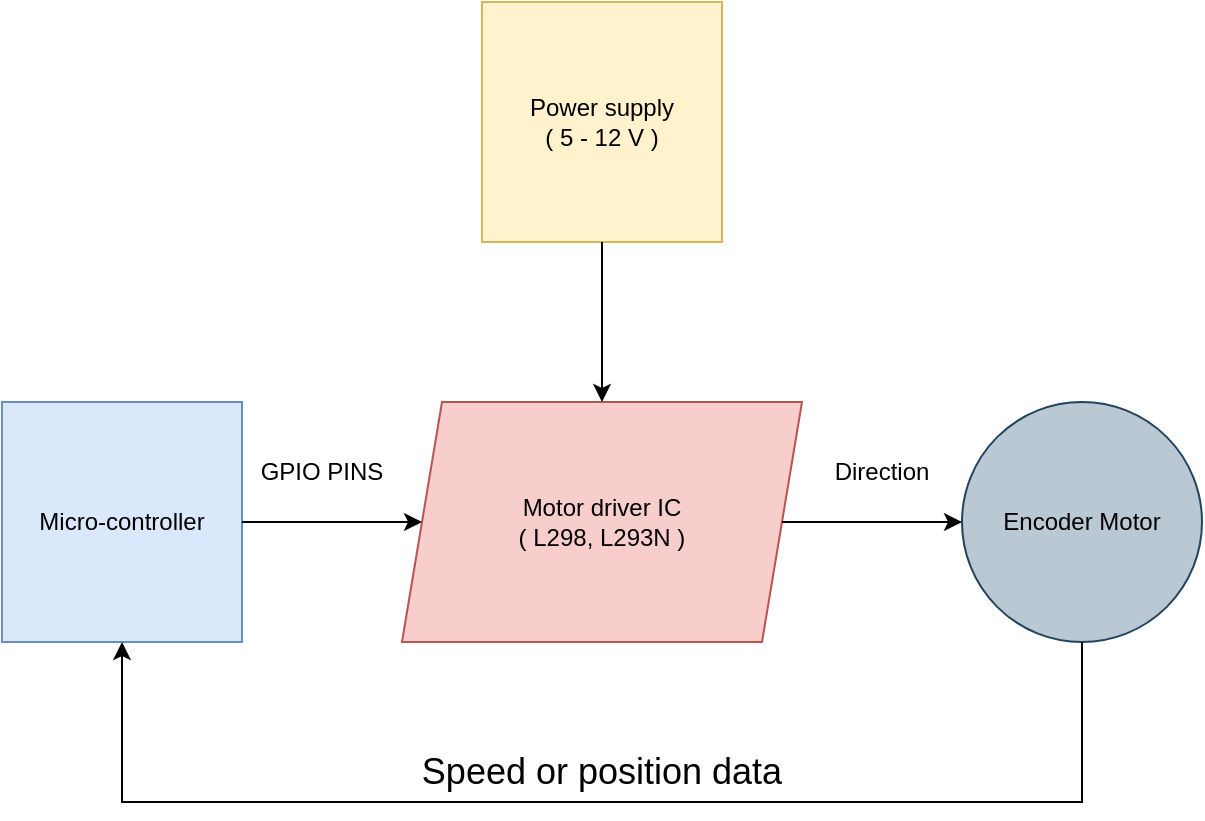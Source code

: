 <mxfile version="25.0.3">
  <diagram name="Page-1" id="fxipYIwqhj7cUi4l4b64">
    <mxGraphModel dx="880" dy="434" grid="1" gridSize="10" guides="1" tooltips="1" connect="1" arrows="1" fold="1" page="1" pageScale="1" pageWidth="850" pageHeight="1100" math="0" shadow="0">
      <root>
        <mxCell id="0" />
        <mxCell id="1" parent="0" />
        <mxCell id="xkNcb9PkMxvf_lxDwv3U-1" value="Micro-controller" style="whiteSpace=wrap;html=1;aspect=fixed;fillColor=#dae8fc;strokeColor=#6c8ebf;" parent="1" vertex="1">
          <mxGeometry x="150" y="280" width="120" height="120" as="geometry" />
        </mxCell>
        <mxCell id="xkNcb9PkMxvf_lxDwv3U-2" value="Motor driver IC&lt;div&gt;( L298, L293N )&lt;/div&gt;" style="shape=parallelogram;perimeter=parallelogramPerimeter;whiteSpace=wrap;html=1;fixedSize=1;fillColor=#f8cecc;strokeColor=#b85450;" parent="1" vertex="1">
          <mxGeometry x="350" y="280" width="200" height="120" as="geometry" />
        </mxCell>
        <mxCell id="xkNcb9PkMxvf_lxDwv3U-3" value="Power supply&lt;div&gt;( 5 - 12 V )&lt;/div&gt;" style="whiteSpace=wrap;html=1;aspect=fixed;fillColor=#fff2cc;strokeColor=#d6b656;" parent="1" vertex="1">
          <mxGeometry x="390" y="80" width="120" height="120" as="geometry" />
        </mxCell>
        <mxCell id="xkNcb9PkMxvf_lxDwv3U-4" value="Encoder Motor" style="ellipse;whiteSpace=wrap;html=1;aspect=fixed;fillColor=#bac8d3;strokeColor=#23445d;" parent="1" vertex="1">
          <mxGeometry x="630" y="280" width="120" height="120" as="geometry" />
        </mxCell>
        <mxCell id="xkNcb9PkMxvf_lxDwv3U-5" value="" style="endArrow=classic;html=1;rounded=0;exitX=1;exitY=0.5;exitDx=0;exitDy=0;entryX=0;entryY=0.5;entryDx=0;entryDy=0;" parent="1" source="xkNcb9PkMxvf_lxDwv3U-1" target="xkNcb9PkMxvf_lxDwv3U-2" edge="1">
          <mxGeometry width="50" height="50" relative="1" as="geometry">
            <mxPoint x="430" y="290" as="sourcePoint" />
            <mxPoint x="480" y="240" as="targetPoint" />
          </mxGeometry>
        </mxCell>
        <mxCell id="xkNcb9PkMxvf_lxDwv3U-6" value="GPIO PINS" style="text;html=1;align=center;verticalAlign=middle;whiteSpace=wrap;rounded=0;" parent="1" vertex="1">
          <mxGeometry x="270" y="300" width="80" height="30" as="geometry" />
        </mxCell>
        <mxCell id="xkNcb9PkMxvf_lxDwv3U-7" value="" style="endArrow=classic;html=1;rounded=0;exitX=0.5;exitY=1;exitDx=0;exitDy=0;entryX=0.5;entryY=0;entryDx=0;entryDy=0;" parent="1" source="xkNcb9PkMxvf_lxDwv3U-3" target="xkNcb9PkMxvf_lxDwv3U-2" edge="1">
          <mxGeometry width="50" height="50" relative="1" as="geometry">
            <mxPoint x="460" y="270" as="sourcePoint" />
            <mxPoint x="510" y="220" as="targetPoint" />
          </mxGeometry>
        </mxCell>
        <mxCell id="xkNcb9PkMxvf_lxDwv3U-8" value="" style="endArrow=classic;html=1;rounded=0;entryX=0;entryY=0.5;entryDx=0;entryDy=0;" parent="1" target="xkNcb9PkMxvf_lxDwv3U-4" edge="1">
          <mxGeometry width="50" height="50" relative="1" as="geometry">
            <mxPoint x="540" y="340" as="sourcePoint" />
            <mxPoint x="590" y="290" as="targetPoint" />
          </mxGeometry>
        </mxCell>
        <mxCell id="xkNcb9PkMxvf_lxDwv3U-9" value="" style="endArrow=classic;html=1;rounded=0;exitX=0.5;exitY=1;exitDx=0;exitDy=0;entryX=0.5;entryY=1;entryDx=0;entryDy=0;" parent="1" source="xkNcb9PkMxvf_lxDwv3U-4" target="xkNcb9PkMxvf_lxDwv3U-1" edge="1">
          <mxGeometry width="50" height="50" relative="1" as="geometry">
            <mxPoint x="440" y="480" as="sourcePoint" />
            <mxPoint x="440" y="480" as="targetPoint" />
            <Array as="points">
              <mxPoint x="690" y="480" />
              <mxPoint x="210" y="480" />
            </Array>
          </mxGeometry>
        </mxCell>
        <mxCell id="xkNcb9PkMxvf_lxDwv3U-12" value="Direction" style="text;html=1;align=center;verticalAlign=middle;whiteSpace=wrap;rounded=0;" parent="1" vertex="1">
          <mxGeometry x="560" y="300" width="60" height="30" as="geometry" />
        </mxCell>
        <mxCell id="xkNcb9PkMxvf_lxDwv3U-13" value="&lt;font style=&quot;font-size: 18px;&quot;&gt;Speed or position data&lt;/font&gt;" style="text;html=1;align=center;verticalAlign=middle;whiteSpace=wrap;rounded=0;" parent="1" vertex="1">
          <mxGeometry x="355" y="450" width="190" height="30" as="geometry" />
        </mxCell>
      </root>
    </mxGraphModel>
  </diagram>
</mxfile>
